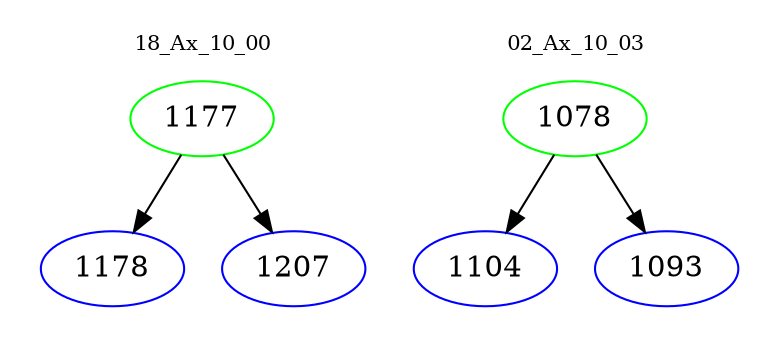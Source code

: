 digraph{
subgraph cluster_0 {
color = white
label = "18_Ax_10_00";
fontsize=10;
T0_1177 [label="1177", color="green"]
T0_1177 -> T0_1178 [color="black"]
T0_1178 [label="1178", color="blue"]
T0_1177 -> T0_1207 [color="black"]
T0_1207 [label="1207", color="blue"]
}
subgraph cluster_1 {
color = white
label = "02_Ax_10_03";
fontsize=10;
T1_1078 [label="1078", color="green"]
T1_1078 -> T1_1104 [color="black"]
T1_1104 [label="1104", color="blue"]
T1_1078 -> T1_1093 [color="black"]
T1_1093 [label="1093", color="blue"]
}
}
